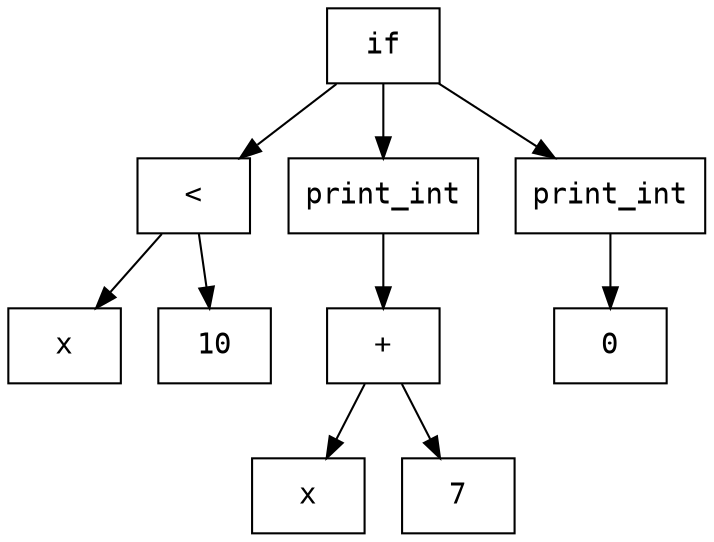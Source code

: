digraph G {
  ordering="out"
  node [shape="rect", fontname="monospace"]
  edge [fontsize=10, fontname="monospace"]

  x1 [label="x"]
  x2 [label="x"]
  lt [label="<"]
  print_int_1 [label="print_int"]
  print_int_2 [label="print_int"]
  plus [label="+"]

  if -> lt
  lt -> x1
  lt -> 10
  if -> print_int_1
  print_int_1 -> plus
  plus -> x2
  plus -> 7
  if -> print_int_2
  print_int_2 -> 0
}
